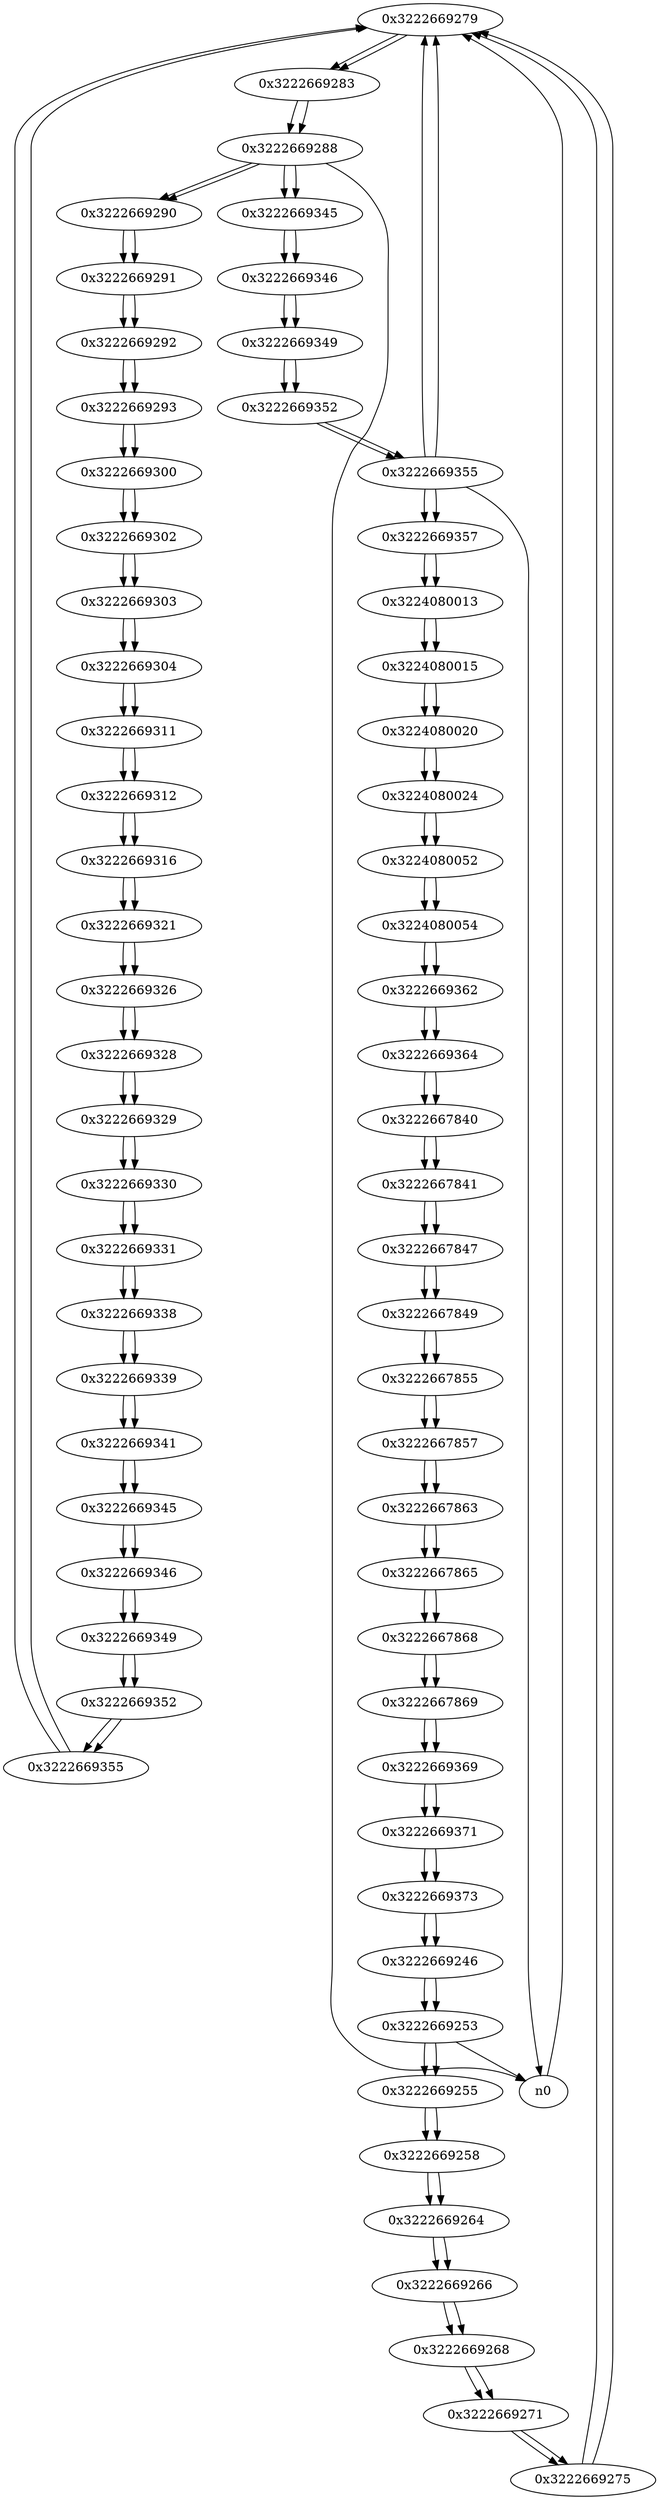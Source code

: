 digraph G{
/* nodes */
  n1 [label="0x3222669279"]
  n2 [label="0x3222669283"]
  n3 [label="0x3222669288"]
  n4 [label="0x3222669345"]
  n5 [label="0x3222669346"]
  n6 [label="0x3222669349"]
  n7 [label="0x3222669352"]
  n8 [label="0x3222669355"]
  n9 [label="0x3222669357"]
  n10 [label="0x3224080013"]
  n11 [label="0x3224080015"]
  n12 [label="0x3224080020"]
  n13 [label="0x3224080024"]
  n14 [label="0x3224080052"]
  n15 [label="0x3224080054"]
  n16 [label="0x3222669362"]
  n17 [label="0x3222669364"]
  n18 [label="0x3222667840"]
  n19 [label="0x3222667841"]
  n20 [label="0x3222667847"]
  n21 [label="0x3222667849"]
  n22 [label="0x3222667855"]
  n23 [label="0x3222667857"]
  n24 [label="0x3222667863"]
  n25 [label="0x3222667865"]
  n26 [label="0x3222667868"]
  n27 [label="0x3222667869"]
  n28 [label="0x3222669369"]
  n29 [label="0x3222669371"]
  n30 [label="0x3222669373"]
  n31 [label="0x3222669246"]
  n32 [label="0x3222669253"]
  n33 [label="0x3222669255"]
  n34 [label="0x3222669258"]
  n35 [label="0x3222669264"]
  n36 [label="0x3222669266"]
  n37 [label="0x3222669268"]
  n38 [label="0x3222669271"]
  n39 [label="0x3222669275"]
  n40 [label="0x3222669290"]
  n41 [label="0x3222669291"]
  n42 [label="0x3222669292"]
  n43 [label="0x3222669293"]
  n44 [label="0x3222669300"]
  n45 [label="0x3222669302"]
  n46 [label="0x3222669303"]
  n47 [label="0x3222669304"]
  n48 [label="0x3222669311"]
  n49 [label="0x3222669312"]
  n50 [label="0x3222669316"]
  n51 [label="0x3222669321"]
  n52 [label="0x3222669326"]
  n53 [label="0x3222669328"]
  n54 [label="0x3222669329"]
  n55 [label="0x3222669330"]
  n56 [label="0x3222669331"]
  n57 [label="0x3222669338"]
  n58 [label="0x3222669339"]
  n59 [label="0x3222669341"]
  n60 [label="0x3222669345"]
  n61 [label="0x3222669346"]
  n62 [label="0x3222669349"]
  n63 [label="0x3222669352"]
  n64 [label="0x3222669355"]
/* edges */
n1 -> n2;
n64 -> n1;
n39 -> n1;
n8 -> n1;
n0 -> n1;
n2 -> n3;
n1 -> n2;
n3 -> n4;
n3 -> n40;
n3 -> n0;
n2 -> n3;
n4 -> n5;
n3 -> n4;
n5 -> n6;
n4 -> n5;
n6 -> n7;
n5 -> n6;
n7 -> n8;
n6 -> n7;
n8 -> n9;
n8 -> n1;
n8 -> n0;
n7 -> n8;
n9 -> n10;
n8 -> n9;
n10 -> n11;
n9 -> n10;
n11 -> n12;
n10 -> n11;
n12 -> n13;
n11 -> n12;
n13 -> n14;
n12 -> n13;
n14 -> n15;
n13 -> n14;
n15 -> n16;
n14 -> n15;
n16 -> n17;
n15 -> n16;
n17 -> n18;
n16 -> n17;
n18 -> n19;
n17 -> n18;
n19 -> n20;
n18 -> n19;
n20 -> n21;
n19 -> n20;
n21 -> n22;
n20 -> n21;
n22 -> n23;
n21 -> n22;
n23 -> n24;
n22 -> n23;
n24 -> n25;
n23 -> n24;
n25 -> n26;
n24 -> n25;
n26 -> n27;
n25 -> n26;
n27 -> n28;
n26 -> n27;
n28 -> n29;
n27 -> n28;
n29 -> n30;
n28 -> n29;
n30 -> n31;
n29 -> n30;
n31 -> n32;
n30 -> n31;
n32 -> n33;
n32 -> n0;
n31 -> n32;
n33 -> n34;
n32 -> n33;
n34 -> n35;
n33 -> n34;
n35 -> n36;
n34 -> n35;
n36 -> n37;
n35 -> n36;
n37 -> n38;
n36 -> n37;
n38 -> n39;
n37 -> n38;
n39 -> n1;
n38 -> n39;
n40 -> n41;
n3 -> n40;
n41 -> n42;
n40 -> n41;
n42 -> n43;
n41 -> n42;
n43 -> n44;
n42 -> n43;
n44 -> n45;
n43 -> n44;
n45 -> n46;
n44 -> n45;
n46 -> n47;
n45 -> n46;
n47 -> n48;
n46 -> n47;
n48 -> n49;
n47 -> n48;
n49 -> n50;
n48 -> n49;
n50 -> n51;
n49 -> n50;
n51 -> n52;
n50 -> n51;
n52 -> n53;
n51 -> n52;
n53 -> n54;
n52 -> n53;
n54 -> n55;
n53 -> n54;
n55 -> n56;
n54 -> n55;
n56 -> n57;
n55 -> n56;
n57 -> n58;
n56 -> n57;
n58 -> n59;
n57 -> n58;
n59 -> n60;
n58 -> n59;
n60 -> n61;
n59 -> n60;
n61 -> n62;
n60 -> n61;
n62 -> n63;
n61 -> n62;
n63 -> n64;
n62 -> n63;
n64 -> n1;
n63 -> n64;
}
